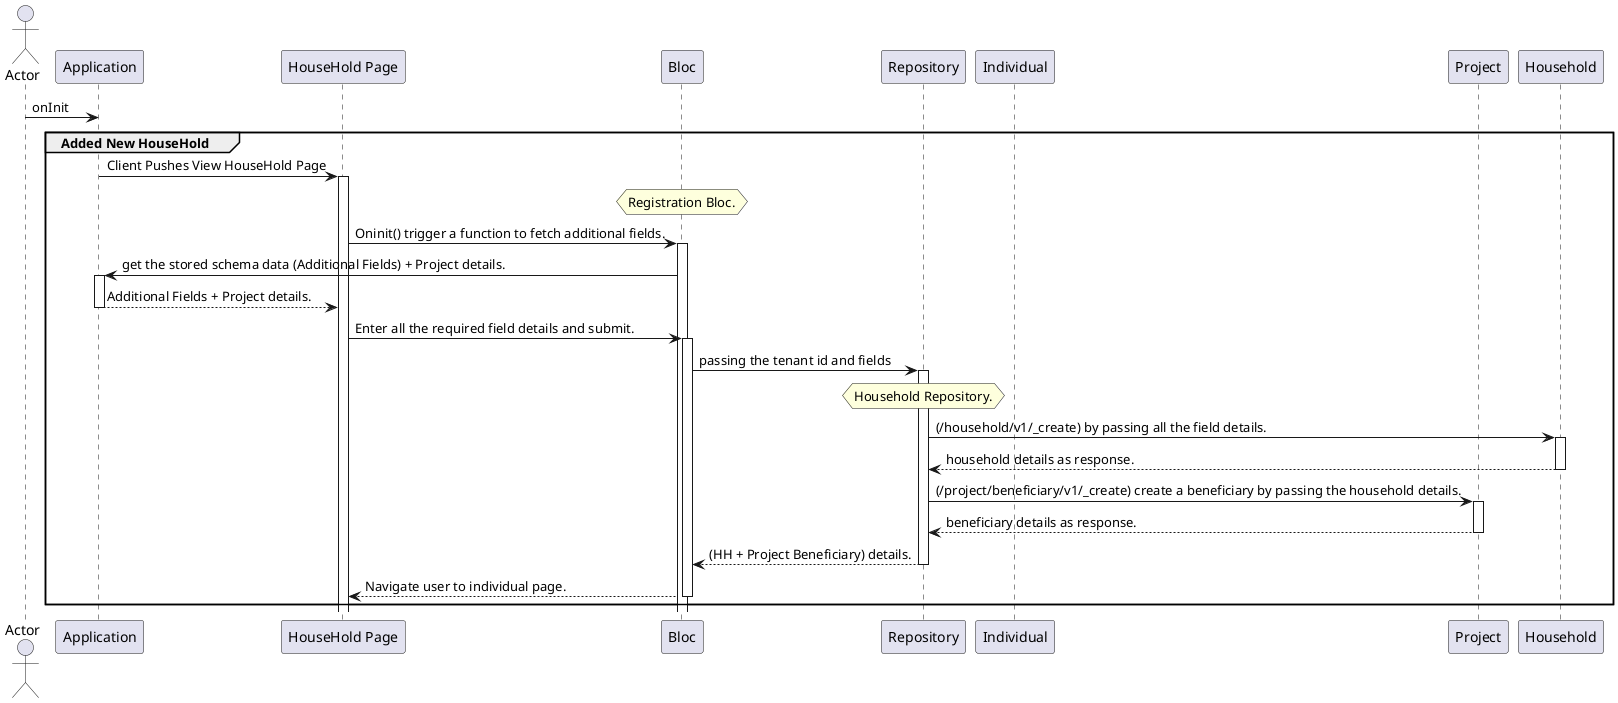 @startuml HouseHold Create

actor Actor
participant Application as client
participant "HouseHold Page" as household
participant Bloc
participant Repository as repository
participant Individual as individual_service
participant Project as project_service
participant Household as household_service

Actor -> client: onInit
group  Added New HouseHold
    autoactivate on

    client -> household: Client Pushes View HouseHold Page
    hnote over Bloc :  Registration Bloc.
    household -> Bloc: Oninit() trigger a function to fetch additional fields.
    Bloc -> client :  get the stored schema data (Additional Fields) + Project details.
    client --> household: Additional Fields + Project details.
    household -> Bloc: Enter all the required field details and submit.
    Bloc -> repository : passing the tenant id and fields
    hnote over repository : Household Repository.
    repository -> household_service : (/household/v1/_create) by passing all the field details.
    household_service --> repository :  household details as response.
    repository -> project_service: (/project/beneficiary/v1/_create) create a beneficiary by passing the household details.
    project_service --> repository :  beneficiary details as response.
    repository --> Bloc : (HH + Project Beneficiary) details.
    Bloc --> household : Navigate user to individual page.

    autoactivate off
end
@enduml